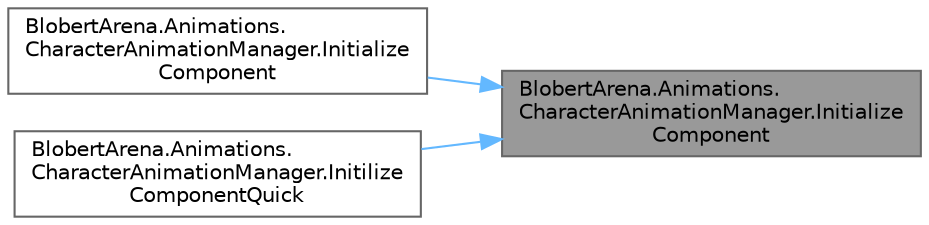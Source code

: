 digraph "BlobertArena.Animations.CharacterAnimationManager.InitializeComponent"
{
 // LATEX_PDF_SIZE
  bgcolor="transparent";
  edge [fontname=Helvetica,fontsize=10,labelfontname=Helvetica,labelfontsize=10];
  node [fontname=Helvetica,fontsize=10,shape=box,height=0.2,width=0.4];
  rankdir="RL";
  Node1 [id="Node000001",label="BlobertArena.Animations.\lCharacterAnimationManager.Initialize\lComponent",height=0.2,width=0.4,color="gray40", fillcolor="grey60", style="filled", fontcolor="black",tooltip="Initializes the component with the given texture inputs and character type."];
  Node1 -> Node2 [id="edge1_Node000001_Node000002",dir="back",color="steelblue1",style="solid",tooltip=" "];
  Node2 [id="Node000002",label="BlobertArena.Animations.\lCharacterAnimationManager.Initialize\lComponent",height=0.2,width=0.4,color="grey40", fillcolor="white", style="filled",URL="$class_blobert_arena_1_1_animations_1_1_character_animation_manager.html#abf6f3fbcd1272a7d58af6de988c83571",tooltip="Initializes the component with the given sprites list and character type."];
  Node1 -> Node3 [id="edge2_Node000001_Node000003",dir="back",color="steelblue1",style="solid",tooltip=" "];
  Node3 [id="Node000003",label="BlobertArena.Animations.\lCharacterAnimationManager.Initilize\lComponentQuick",height=0.2,width=0.4,color="grey40", fillcolor="white", style="filled",URL="$class_blobert_arena_1_1_animations_1_1_character_animation_manager.html#ac905799fa321dc90a03db24cf7ab4f73",tooltip="Initializes the component quickly based on the character and animation encode."];
}
